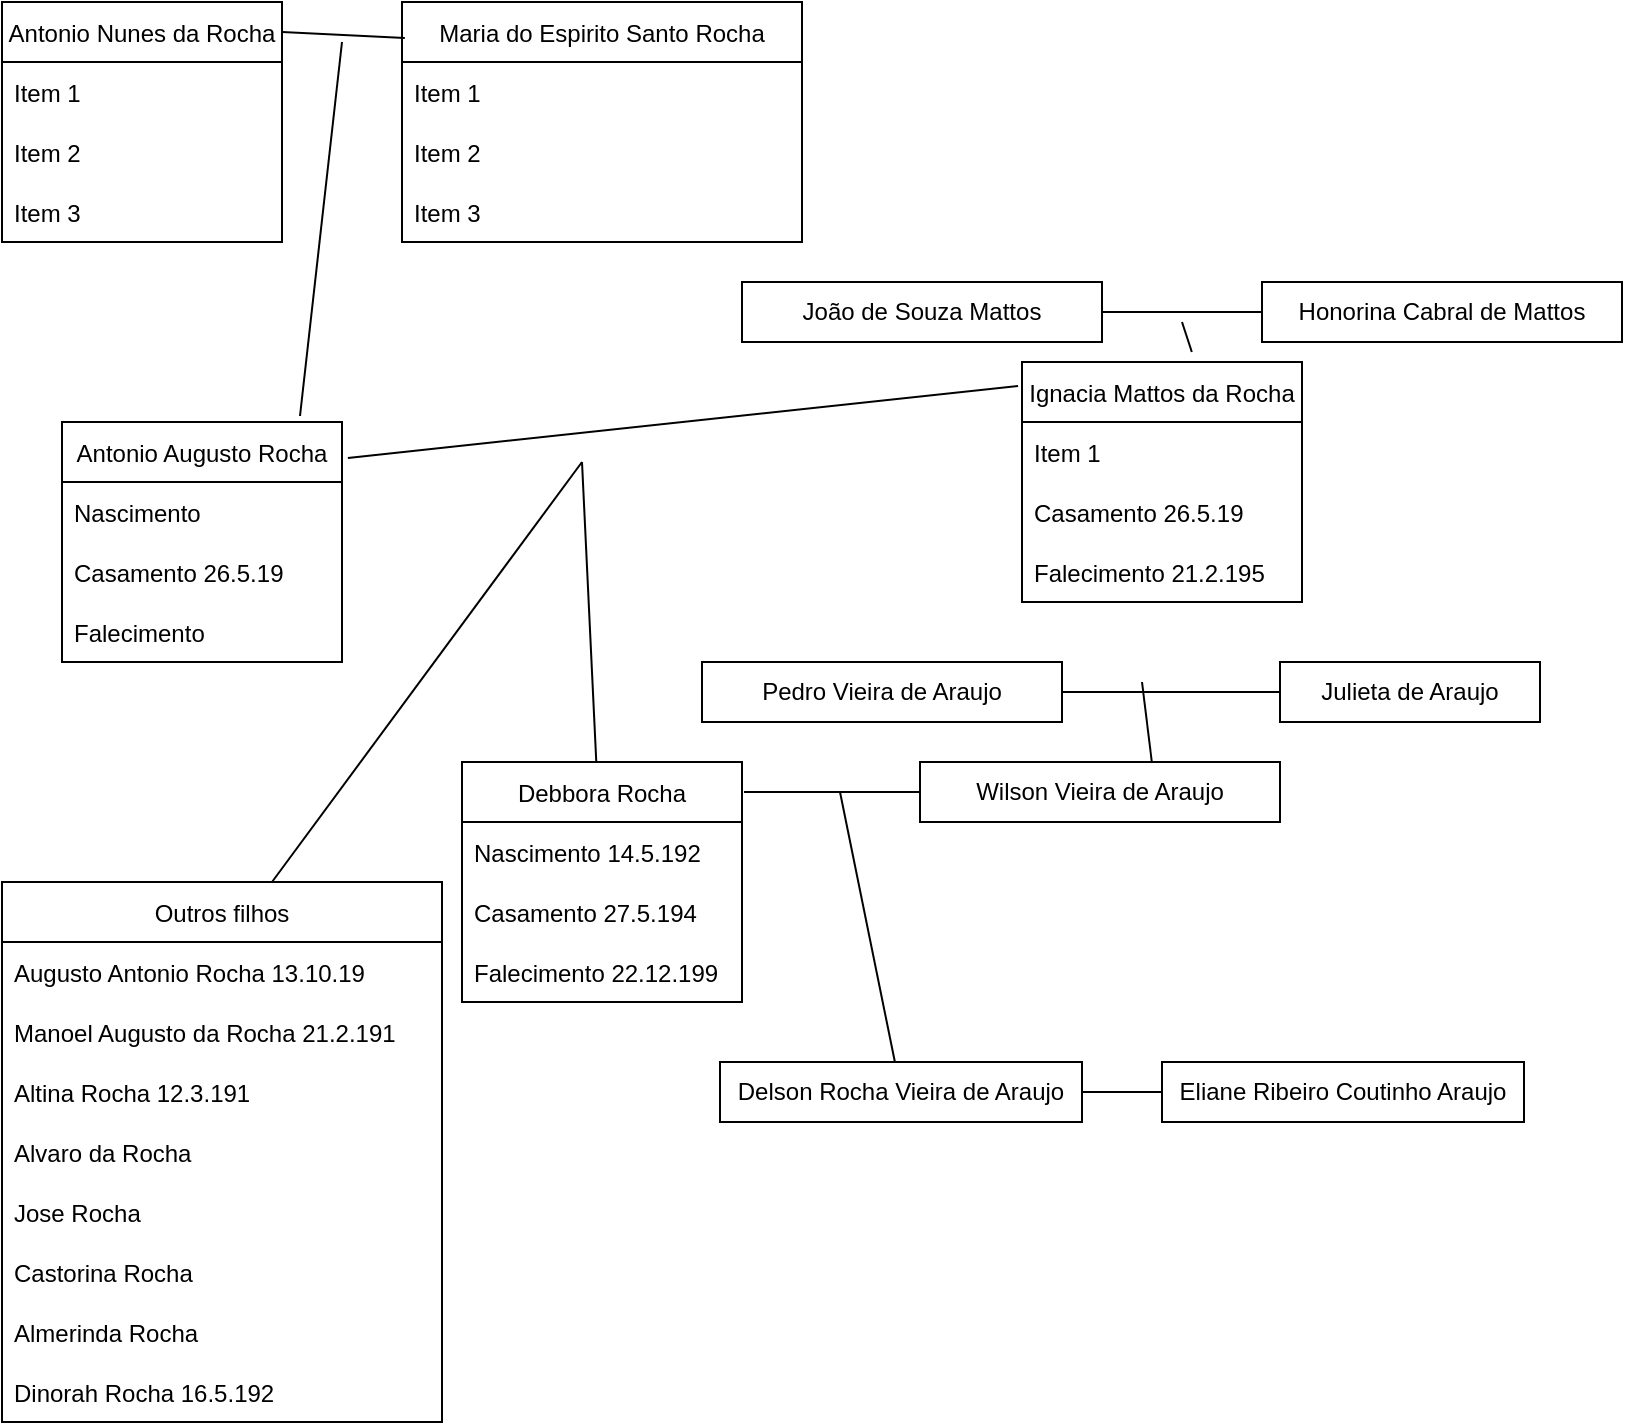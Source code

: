 <mxfile version="20.0.4" type="github">
  <diagram id="C5RBs43oDa-KdzZeNtuy" name="Page-1">
    <mxGraphModel dx="1422" dy="762" grid="1" gridSize="10" guides="1" tooltips="1" connect="1" arrows="1" fold="1" page="1" pageScale="1" pageWidth="827" pageHeight="1169" math="0" shadow="0">
      <root>
        <mxCell id="WIyWlLk6GJQsqaUBKTNV-0" />
        <mxCell id="WIyWlLk6GJQsqaUBKTNV-1" parent="WIyWlLk6GJQsqaUBKTNV-0" />
        <mxCell id="Rs4q7yymrEI9bFFTQHx6-0" value="Delson Rocha Vieira de Araujo" style="rounded=0;whiteSpace=wrap;html=1;" vertex="1" parent="WIyWlLk6GJQsqaUBKTNV-1">
          <mxGeometry x="369" y="700" width="181" height="30" as="geometry" />
        </mxCell>
        <mxCell id="Rs4q7yymrEI9bFFTQHx6-2" value="Wilson Vieira de Araujo" style="rounded=0;whiteSpace=wrap;html=1;" vertex="1" parent="WIyWlLk6GJQsqaUBKTNV-1">
          <mxGeometry x="469" y="550" width="180" height="30" as="geometry" />
        </mxCell>
        <mxCell id="Rs4q7yymrEI9bFFTQHx6-5" value="" style="endArrow=none;html=1;rounded=0;exitX=1.007;exitY=0.125;exitDx=0;exitDy=0;exitPerimeter=0;" edge="1" parent="WIyWlLk6GJQsqaUBKTNV-1" source="Rs4q7yymrEI9bFFTQHx6-7" target="Rs4q7yymrEI9bFFTQHx6-2">
          <mxGeometry width="50" height="50" relative="1" as="geometry">
            <mxPoint x="382" y="564" as="sourcePoint" />
            <mxPoint x="469" y="445" as="targetPoint" />
          </mxGeometry>
        </mxCell>
        <mxCell id="Rs4q7yymrEI9bFFTQHx6-6" value="" style="endArrow=none;html=1;rounded=0;" edge="1" parent="WIyWlLk6GJQsqaUBKTNV-1" source="Rs4q7yymrEI9bFFTQHx6-0">
          <mxGeometry width="50" height="50" relative="1" as="geometry">
            <mxPoint x="419" y="495" as="sourcePoint" />
            <mxPoint x="429" y="565" as="targetPoint" />
          </mxGeometry>
        </mxCell>
        <mxCell id="Rs4q7yymrEI9bFFTQHx6-7" value="Debbora Rocha" style="swimlane;fontStyle=0;childLayout=stackLayout;horizontal=1;startSize=30;horizontalStack=0;resizeParent=1;resizeParentMax=0;resizeLast=0;collapsible=1;marginBottom=0;" vertex="1" parent="WIyWlLk6GJQsqaUBKTNV-1">
          <mxGeometry x="240" y="550" width="140" height="120" as="geometry">
            <mxRectangle x="340" y="280" width="60" height="30" as="alternateBounds" />
          </mxGeometry>
        </mxCell>
        <mxCell id="Rs4q7yymrEI9bFFTQHx6-8" value="Nascimento 14.5.192" style="text;strokeColor=none;fillColor=none;align=left;verticalAlign=middle;spacingLeft=4;spacingRight=4;overflow=hidden;points=[[0,0.5],[1,0.5]];portConstraint=eastwest;rotatable=0;" vertex="1" parent="Rs4q7yymrEI9bFFTQHx6-7">
          <mxGeometry y="30" width="140" height="30" as="geometry" />
        </mxCell>
        <mxCell id="Rs4q7yymrEI9bFFTQHx6-9" value="Casamento 27.5.194" style="text;strokeColor=none;fillColor=none;align=left;verticalAlign=middle;spacingLeft=4;spacingRight=4;overflow=hidden;points=[[0,0.5],[1,0.5]];portConstraint=eastwest;rotatable=0;" vertex="1" parent="Rs4q7yymrEI9bFFTQHx6-7">
          <mxGeometry y="60" width="140" height="30" as="geometry" />
        </mxCell>
        <mxCell id="Rs4q7yymrEI9bFFTQHx6-10" value="Falecimento 22.12.199" style="text;strokeColor=none;fillColor=none;align=left;verticalAlign=middle;spacingLeft=4;spacingRight=4;overflow=hidden;points=[[0,0.5],[1,0.5]];portConstraint=eastwest;rotatable=0;" vertex="1" parent="Rs4q7yymrEI9bFFTQHx6-7">
          <mxGeometry y="90" width="140" height="30" as="geometry" />
        </mxCell>
        <mxCell id="Rs4q7yymrEI9bFFTQHx6-11" value="Antonio Augusto Rocha" style="swimlane;fontStyle=0;childLayout=stackLayout;horizontal=1;startSize=30;horizontalStack=0;resizeParent=1;resizeParentMax=0;resizeLast=0;collapsible=1;marginBottom=0;" vertex="1" parent="WIyWlLk6GJQsqaUBKTNV-1">
          <mxGeometry x="40" y="380" width="140" height="120" as="geometry" />
        </mxCell>
        <mxCell id="Rs4q7yymrEI9bFFTQHx6-12" value="Nascimento" style="text;strokeColor=none;fillColor=none;align=left;verticalAlign=middle;spacingLeft=4;spacingRight=4;overflow=hidden;points=[[0,0.5],[1,0.5]];portConstraint=eastwest;rotatable=0;" vertex="1" parent="Rs4q7yymrEI9bFFTQHx6-11">
          <mxGeometry y="30" width="140" height="30" as="geometry" />
        </mxCell>
        <mxCell id="Rs4q7yymrEI9bFFTQHx6-13" value="Casamento 26.5.19" style="text;strokeColor=none;fillColor=none;align=left;verticalAlign=middle;spacingLeft=4;spacingRight=4;overflow=hidden;points=[[0,0.5],[1,0.5]];portConstraint=eastwest;rotatable=0;" vertex="1" parent="Rs4q7yymrEI9bFFTQHx6-11">
          <mxGeometry y="60" width="140" height="30" as="geometry" />
        </mxCell>
        <mxCell id="Rs4q7yymrEI9bFFTQHx6-14" value="Falecimento" style="text;strokeColor=none;fillColor=none;align=left;verticalAlign=middle;spacingLeft=4;spacingRight=4;overflow=hidden;points=[[0,0.5],[1,0.5]];portConstraint=eastwest;rotatable=0;" vertex="1" parent="Rs4q7yymrEI9bFFTQHx6-11">
          <mxGeometry y="90" width="140" height="30" as="geometry" />
        </mxCell>
        <mxCell id="Rs4q7yymrEI9bFFTQHx6-18" value="" style="endArrow=none;html=1;rounded=0;exitX=1.021;exitY=0.15;exitDx=0;exitDy=0;exitPerimeter=0;entryX=-0.014;entryY=0.1;entryDx=0;entryDy=0;entryPerimeter=0;" edge="1" parent="WIyWlLk6GJQsqaUBKTNV-1" source="Rs4q7yymrEI9bFFTQHx6-11" target="Rs4q7yymrEI9bFFTQHx6-56">
          <mxGeometry width="50" height="50" relative="1" as="geometry">
            <mxPoint x="390" y="370" as="sourcePoint" />
            <mxPoint x="530" y="379.736" as="targetPoint" />
          </mxGeometry>
        </mxCell>
        <mxCell id="Rs4q7yymrEI9bFFTQHx6-19" value="" style="endArrow=none;html=1;rounded=0;" edge="1" parent="WIyWlLk6GJQsqaUBKTNV-1" source="Rs4q7yymrEI9bFFTQHx6-7">
          <mxGeometry width="50" height="50" relative="1" as="geometry">
            <mxPoint x="390" y="370" as="sourcePoint" />
            <mxPoint x="300" y="400" as="targetPoint" />
          </mxGeometry>
        </mxCell>
        <mxCell id="Rs4q7yymrEI9bFFTQHx6-21" value="Pedro Vieira de Araujo" style="rounded=0;whiteSpace=wrap;html=1;" vertex="1" parent="WIyWlLk6GJQsqaUBKTNV-1">
          <mxGeometry x="360" y="500" width="180" height="30" as="geometry" />
        </mxCell>
        <mxCell id="Rs4q7yymrEI9bFFTQHx6-23" value="Julieta de Araujo" style="rounded=0;whiteSpace=wrap;html=1;" vertex="1" parent="WIyWlLk6GJQsqaUBKTNV-1">
          <mxGeometry x="649" y="500" width="130" height="30" as="geometry" />
        </mxCell>
        <mxCell id="Rs4q7yymrEI9bFFTQHx6-24" value="" style="endArrow=none;html=1;rounded=0;" edge="1" parent="WIyWlLk6GJQsqaUBKTNV-1" source="Rs4q7yymrEI9bFFTQHx6-21" target="Rs4q7yymrEI9bFFTQHx6-23">
          <mxGeometry width="50" height="50" relative="1" as="geometry">
            <mxPoint x="390" y="370" as="sourcePoint" />
            <mxPoint x="440" y="320" as="targetPoint" />
          </mxGeometry>
        </mxCell>
        <mxCell id="Rs4q7yymrEI9bFFTQHx6-25" value="" style="endArrow=none;html=1;rounded=0;exitX=0.644;exitY=0;exitDx=0;exitDy=0;exitPerimeter=0;" edge="1" parent="WIyWlLk6GJQsqaUBKTNV-1" source="Rs4q7yymrEI9bFFTQHx6-2">
          <mxGeometry width="50" height="50" relative="1" as="geometry">
            <mxPoint x="390" y="370" as="sourcePoint" />
            <mxPoint x="580" y="510" as="targetPoint" />
          </mxGeometry>
        </mxCell>
        <mxCell id="Rs4q7yymrEI9bFFTQHx6-28" value="Eliane Ribeiro Coutinho Araujo" style="rounded=0;whiteSpace=wrap;html=1;" vertex="1" parent="WIyWlLk6GJQsqaUBKTNV-1">
          <mxGeometry x="590" y="700" width="181" height="30" as="geometry" />
        </mxCell>
        <mxCell id="Rs4q7yymrEI9bFFTQHx6-29" value="" style="endArrow=none;html=1;rounded=0;" edge="1" parent="WIyWlLk6GJQsqaUBKTNV-1" source="Rs4q7yymrEI9bFFTQHx6-0" target="Rs4q7yymrEI9bFFTQHx6-28">
          <mxGeometry width="50" height="50" relative="1" as="geometry">
            <mxPoint x="549" y="700" as="sourcePoint" />
            <mxPoint x="599" y="650" as="targetPoint" />
          </mxGeometry>
        </mxCell>
        <mxCell id="Rs4q7yymrEI9bFFTQHx6-30" value="Antonio Nunes da Rocha" style="swimlane;fontStyle=0;childLayout=stackLayout;horizontal=1;startSize=30;horizontalStack=0;resizeParent=1;resizeParentMax=0;resizeLast=0;collapsible=1;marginBottom=0;" vertex="1" parent="WIyWlLk6GJQsqaUBKTNV-1">
          <mxGeometry x="10" y="170" width="140" height="120" as="geometry" />
        </mxCell>
        <mxCell id="Rs4q7yymrEI9bFFTQHx6-31" value="Item 1" style="text;strokeColor=none;fillColor=none;align=left;verticalAlign=middle;spacingLeft=4;spacingRight=4;overflow=hidden;points=[[0,0.5],[1,0.5]];portConstraint=eastwest;rotatable=0;" vertex="1" parent="Rs4q7yymrEI9bFFTQHx6-30">
          <mxGeometry y="30" width="140" height="30" as="geometry" />
        </mxCell>
        <mxCell id="Rs4q7yymrEI9bFFTQHx6-32" value="Item 2" style="text;strokeColor=none;fillColor=none;align=left;verticalAlign=middle;spacingLeft=4;spacingRight=4;overflow=hidden;points=[[0,0.5],[1,0.5]];portConstraint=eastwest;rotatable=0;" vertex="1" parent="Rs4q7yymrEI9bFFTQHx6-30">
          <mxGeometry y="60" width="140" height="30" as="geometry" />
        </mxCell>
        <mxCell id="Rs4q7yymrEI9bFFTQHx6-33" value="Item 3" style="text;strokeColor=none;fillColor=none;align=left;verticalAlign=middle;spacingLeft=4;spacingRight=4;overflow=hidden;points=[[0,0.5],[1,0.5]];portConstraint=eastwest;rotatable=0;" vertex="1" parent="Rs4q7yymrEI9bFFTQHx6-30">
          <mxGeometry y="90" width="140" height="30" as="geometry" />
        </mxCell>
        <mxCell id="Rs4q7yymrEI9bFFTQHx6-34" value="Maria do Espirito Santo Rocha" style="swimlane;fontStyle=0;childLayout=stackLayout;horizontal=1;startSize=30;horizontalStack=0;resizeParent=1;resizeParentMax=0;resizeLast=0;collapsible=1;marginBottom=0;" vertex="1" parent="WIyWlLk6GJQsqaUBKTNV-1">
          <mxGeometry x="210" y="170" width="200" height="120" as="geometry" />
        </mxCell>
        <mxCell id="Rs4q7yymrEI9bFFTQHx6-35" value="Item 1" style="text;strokeColor=none;fillColor=none;align=left;verticalAlign=middle;spacingLeft=4;spacingRight=4;overflow=hidden;points=[[0,0.5],[1,0.5]];portConstraint=eastwest;rotatable=0;" vertex="1" parent="Rs4q7yymrEI9bFFTQHx6-34">
          <mxGeometry y="30" width="200" height="30" as="geometry" />
        </mxCell>
        <mxCell id="Rs4q7yymrEI9bFFTQHx6-36" value="Item 2" style="text;strokeColor=none;fillColor=none;align=left;verticalAlign=middle;spacingLeft=4;spacingRight=4;overflow=hidden;points=[[0,0.5],[1,0.5]];portConstraint=eastwest;rotatable=0;" vertex="1" parent="Rs4q7yymrEI9bFFTQHx6-34">
          <mxGeometry y="60" width="200" height="30" as="geometry" />
        </mxCell>
        <mxCell id="Rs4q7yymrEI9bFFTQHx6-37" value="Item 3" style="text;strokeColor=none;fillColor=none;align=left;verticalAlign=middle;spacingLeft=4;spacingRight=4;overflow=hidden;points=[[0,0.5],[1,0.5]];portConstraint=eastwest;rotatable=0;" vertex="1" parent="Rs4q7yymrEI9bFFTQHx6-34">
          <mxGeometry y="90" width="200" height="30" as="geometry" />
        </mxCell>
        <mxCell id="Rs4q7yymrEI9bFFTQHx6-38" value="" style="endArrow=none;html=1;rounded=0;exitX=1;exitY=0.125;exitDx=0;exitDy=0;exitPerimeter=0;entryX=0.007;entryY=0.15;entryDx=0;entryDy=0;entryPerimeter=0;" edge="1" parent="WIyWlLk6GJQsqaUBKTNV-1" source="Rs4q7yymrEI9bFFTQHx6-30" target="Rs4q7yymrEI9bFFTQHx6-34">
          <mxGeometry width="50" height="50" relative="1" as="geometry">
            <mxPoint x="150" y="180" as="sourcePoint" />
            <mxPoint x="200" y="130" as="targetPoint" />
          </mxGeometry>
        </mxCell>
        <mxCell id="Rs4q7yymrEI9bFFTQHx6-39" value="" style="endArrow=none;html=1;rounded=0;exitX=0.85;exitY=-0.025;exitDx=0;exitDy=0;exitPerimeter=0;" edge="1" parent="WIyWlLk6GJQsqaUBKTNV-1" source="Rs4q7yymrEI9bFFTQHx6-11">
          <mxGeometry width="50" height="50" relative="1" as="geometry">
            <mxPoint x="150" y="380" as="sourcePoint" />
            <mxPoint x="180" y="190" as="targetPoint" />
          </mxGeometry>
        </mxCell>
        <mxCell id="Rs4q7yymrEI9bFFTQHx6-40" value="" style="endArrow=none;html=1;rounded=0;" edge="1" parent="WIyWlLk6GJQsqaUBKTNV-1">
          <mxGeometry width="50" height="50" relative="1" as="geometry">
            <mxPoint x="145" y="610" as="sourcePoint" />
            <mxPoint x="300" y="400" as="targetPoint" />
          </mxGeometry>
        </mxCell>
        <mxCell id="Rs4q7yymrEI9bFFTQHx6-41" value="Outros filhos" style="swimlane;fontStyle=0;childLayout=stackLayout;horizontal=1;startSize=30;horizontalStack=0;resizeParent=1;resizeParentMax=0;resizeLast=0;collapsible=1;marginBottom=0;" vertex="1" parent="WIyWlLk6GJQsqaUBKTNV-1">
          <mxGeometry x="10" y="610" width="220" height="270" as="geometry" />
        </mxCell>
        <mxCell id="Rs4q7yymrEI9bFFTQHx6-42" value="Augusto Antonio Rocha 13.10.19" style="text;strokeColor=none;fillColor=none;align=left;verticalAlign=middle;spacingLeft=4;spacingRight=4;overflow=hidden;points=[[0,0.5],[1,0.5]];portConstraint=eastwest;rotatable=0;" vertex="1" parent="Rs4q7yymrEI9bFFTQHx6-41">
          <mxGeometry y="30" width="220" height="30" as="geometry" />
        </mxCell>
        <mxCell id="Rs4q7yymrEI9bFFTQHx6-45" value="Manoel Augusto da Rocha 21.2.191" style="text;strokeColor=none;fillColor=none;align=left;verticalAlign=middle;spacingLeft=4;spacingRight=4;overflow=hidden;points=[[0,0.5],[1,0.5]];portConstraint=eastwest;rotatable=0;" vertex="1" parent="Rs4q7yymrEI9bFFTQHx6-41">
          <mxGeometry y="60" width="220" height="30" as="geometry" />
        </mxCell>
        <mxCell id="Rs4q7yymrEI9bFFTQHx6-43" value="Altina Rocha 12.3.191" style="text;strokeColor=none;fillColor=none;align=left;verticalAlign=middle;spacingLeft=4;spacingRight=4;overflow=hidden;points=[[0,0.5],[1,0.5]];portConstraint=eastwest;rotatable=0;" vertex="1" parent="Rs4q7yymrEI9bFFTQHx6-41">
          <mxGeometry y="90" width="220" height="30" as="geometry" />
        </mxCell>
        <mxCell id="Rs4q7yymrEI9bFFTQHx6-44" value="Alvaro da Rocha" style="text;strokeColor=none;fillColor=none;align=left;verticalAlign=middle;spacingLeft=4;spacingRight=4;overflow=hidden;points=[[0,0.5],[1,0.5]];portConstraint=eastwest;rotatable=0;" vertex="1" parent="Rs4q7yymrEI9bFFTQHx6-41">
          <mxGeometry y="120" width="220" height="30" as="geometry" />
        </mxCell>
        <mxCell id="Rs4q7yymrEI9bFFTQHx6-46" value="Jose Rocha" style="text;strokeColor=none;fillColor=none;align=left;verticalAlign=middle;spacingLeft=4;spacingRight=4;overflow=hidden;points=[[0,0.5],[1,0.5]];portConstraint=eastwest;rotatable=0;" vertex="1" parent="Rs4q7yymrEI9bFFTQHx6-41">
          <mxGeometry y="150" width="220" height="30" as="geometry" />
        </mxCell>
        <mxCell id="Rs4q7yymrEI9bFFTQHx6-47" value="Castorina Rocha" style="text;strokeColor=none;fillColor=none;align=left;verticalAlign=middle;spacingLeft=4;spacingRight=4;overflow=hidden;points=[[0,0.5],[1,0.5]];portConstraint=eastwest;rotatable=0;" vertex="1" parent="Rs4q7yymrEI9bFFTQHx6-41">
          <mxGeometry y="180" width="220" height="30" as="geometry" />
        </mxCell>
        <mxCell id="Rs4q7yymrEI9bFFTQHx6-51" value="Almerinda Rocha" style="text;strokeColor=none;fillColor=none;align=left;verticalAlign=middle;spacingLeft=4;spacingRight=4;overflow=hidden;points=[[0,0.5],[1,0.5]];portConstraint=eastwest;rotatable=0;" vertex="1" parent="Rs4q7yymrEI9bFFTQHx6-41">
          <mxGeometry y="210" width="220" height="30" as="geometry" />
        </mxCell>
        <mxCell id="Rs4q7yymrEI9bFFTQHx6-54" value="Dinorah Rocha 16.5.192 " style="text;strokeColor=none;fillColor=none;align=left;verticalAlign=middle;spacingLeft=4;spacingRight=4;overflow=hidden;points=[[0,0.5],[1,0.5]];portConstraint=eastwest;rotatable=0;" vertex="1" parent="Rs4q7yymrEI9bFFTQHx6-41">
          <mxGeometry y="240" width="220" height="30" as="geometry" />
        </mxCell>
        <mxCell id="Rs4q7yymrEI9bFFTQHx6-49" value="João de Souza Mattos" style="rounded=0;whiteSpace=wrap;html=1;" vertex="1" parent="WIyWlLk6GJQsqaUBKTNV-1">
          <mxGeometry x="380" y="310" width="180" height="30" as="geometry" />
        </mxCell>
        <mxCell id="Rs4q7yymrEI9bFFTQHx6-50" value="Honorina Cabral de Mattos" style="rounded=0;whiteSpace=wrap;html=1;" vertex="1" parent="WIyWlLk6GJQsqaUBKTNV-1">
          <mxGeometry x="640" y="310" width="180" height="30" as="geometry" />
        </mxCell>
        <mxCell id="Rs4q7yymrEI9bFFTQHx6-52" value="" style="endArrow=none;html=1;rounded=0;entryX=0;entryY=0.5;entryDx=0;entryDy=0;" edge="1" parent="WIyWlLk6GJQsqaUBKTNV-1" source="Rs4q7yymrEI9bFFTQHx6-49" target="Rs4q7yymrEI9bFFTQHx6-50">
          <mxGeometry width="50" height="50" relative="1" as="geometry">
            <mxPoint x="560" y="330" as="sourcePoint" />
            <mxPoint x="610" y="280" as="targetPoint" />
          </mxGeometry>
        </mxCell>
        <mxCell id="Rs4q7yymrEI9bFFTQHx6-56" value="Ignacia Mattos da Rocha" style="swimlane;fontStyle=0;childLayout=stackLayout;horizontal=1;startSize=30;horizontalStack=0;resizeParent=1;resizeParentMax=0;resizeLast=0;collapsible=1;marginBottom=0;" vertex="1" parent="WIyWlLk6GJQsqaUBKTNV-1">
          <mxGeometry x="520" y="350" width="140" height="120" as="geometry" />
        </mxCell>
        <mxCell id="Rs4q7yymrEI9bFFTQHx6-57" value="Item 1" style="text;strokeColor=none;fillColor=none;align=left;verticalAlign=middle;spacingLeft=4;spacingRight=4;overflow=hidden;points=[[0,0.5],[1,0.5]];portConstraint=eastwest;rotatable=0;" vertex="1" parent="Rs4q7yymrEI9bFFTQHx6-56">
          <mxGeometry y="30" width="140" height="30" as="geometry" />
        </mxCell>
        <mxCell id="Rs4q7yymrEI9bFFTQHx6-58" value="Casamento 26.5.19" style="text;strokeColor=none;fillColor=none;align=left;verticalAlign=middle;spacingLeft=4;spacingRight=4;overflow=hidden;points=[[0,0.5],[1,0.5]];portConstraint=eastwest;rotatable=0;" vertex="1" parent="Rs4q7yymrEI9bFFTQHx6-56">
          <mxGeometry y="60" width="140" height="30" as="geometry" />
        </mxCell>
        <mxCell id="Rs4q7yymrEI9bFFTQHx6-59" value="Falecimento 21.2.195" style="text;strokeColor=none;fillColor=none;align=left;verticalAlign=middle;spacingLeft=4;spacingRight=4;overflow=hidden;points=[[0,0.5],[1,0.5]];portConstraint=eastwest;rotatable=0;" vertex="1" parent="Rs4q7yymrEI9bFFTQHx6-56">
          <mxGeometry y="90" width="140" height="30" as="geometry" />
        </mxCell>
        <mxCell id="Rs4q7yymrEI9bFFTQHx6-60" value="" style="endArrow=none;html=1;rounded=0;exitX=0.644;exitY=0;exitDx=0;exitDy=0;exitPerimeter=0;" edge="1" parent="WIyWlLk6GJQsqaUBKTNV-1">
          <mxGeometry width="50" height="50" relative="1" as="geometry">
            <mxPoint x="604.92" y="345" as="sourcePoint" />
            <mxPoint x="600" y="330" as="targetPoint" />
          </mxGeometry>
        </mxCell>
      </root>
    </mxGraphModel>
  </diagram>
</mxfile>
